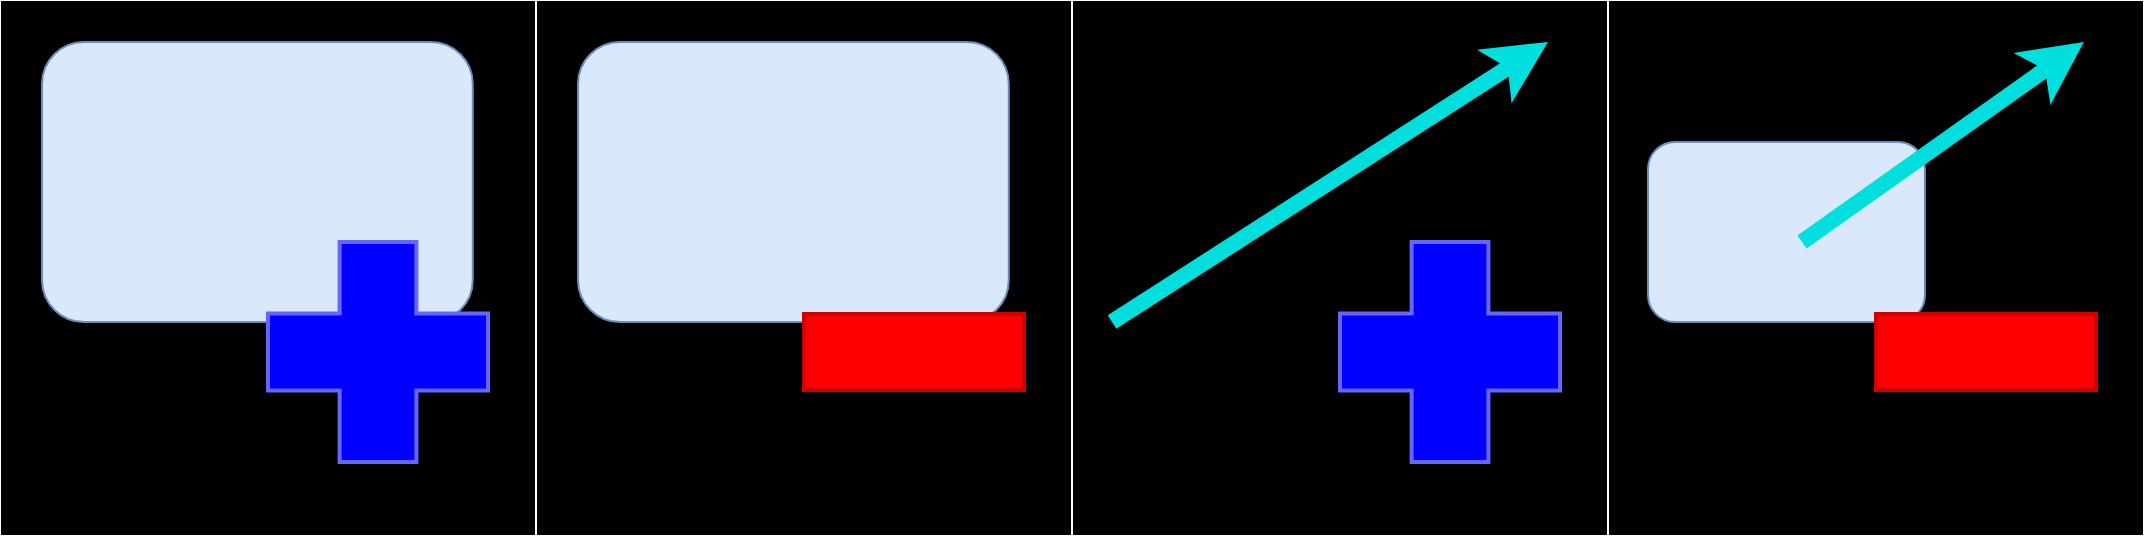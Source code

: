 <mxfile version="14.5.1" type="device"><diagram id="B5pu_feetZIWPfiOk2b8" name="Page-1"><mxGraphModel dx="1422" dy="822" grid="1" gridSize="10" guides="1" tooltips="1" connect="1" arrows="1" fold="1" page="1" pageScale="1" pageWidth="266" pageHeight="266" math="0" shadow="0"><root><mxCell id="0"/><mxCell id="1" parent="0"/><mxCell id="4Btdd_oFyIbo-OUEyJ7f-6" value="" style="group" vertex="1" connectable="0" parent="1"><mxGeometry width="266" height="266" as="geometry"/></mxCell><mxCell id="4Btdd_oFyIbo-OUEyJ7f-2" value="" style="rounded=0;whiteSpace=wrap;html=1;fillColor=#000000;" vertex="1" parent="4Btdd_oFyIbo-OUEyJ7f-6"><mxGeometry width="266" height="266" as="geometry"/></mxCell><mxCell id="4Btdd_oFyIbo-OUEyJ7f-1" value="" style="rounded=1;whiteSpace=wrap;html=1;fillColor=#dae8fc;strokeColor=#6c8ebf;" vertex="1" parent="4Btdd_oFyIbo-OUEyJ7f-6"><mxGeometry x="20" y="20" width="215.38" height="140" as="geometry"/></mxCell><mxCell id="4Btdd_oFyIbo-OUEyJ7f-5" value="" style="shape=cross;whiteSpace=wrap;html=1;strokeWidth=2;fillColor=#0000FF;size=0.349;strokeColor=#6666FF;" vertex="1" parent="4Btdd_oFyIbo-OUEyJ7f-6"><mxGeometry x="133" y="120" width="110" height="110" as="geometry"/></mxCell><mxCell id="4Btdd_oFyIbo-OUEyJ7f-7" value="" style="group;connectable=0;" vertex="1" connectable="0" parent="1"><mxGeometry x="268" width="266" height="266" as="geometry"/></mxCell><mxCell id="4Btdd_oFyIbo-OUEyJ7f-8" value="" style="rounded=0;whiteSpace=wrap;html=1;fillColor=#000000;" vertex="1" parent="4Btdd_oFyIbo-OUEyJ7f-7"><mxGeometry width="266" height="266" as="geometry"/></mxCell><mxCell id="4Btdd_oFyIbo-OUEyJ7f-9" value="" style="rounded=1;whiteSpace=wrap;html=1;fillColor=#dae8fc;strokeColor=#6c8ebf;" vertex="1" parent="4Btdd_oFyIbo-OUEyJ7f-7"><mxGeometry x="20" y="20" width="215.38" height="140" as="geometry"/></mxCell><mxCell id="4Btdd_oFyIbo-OUEyJ7f-11" value="" style="rounded=0;whiteSpace=wrap;html=1;strokeWidth=2;fillColor=#FF0000;strokeColor=#CC0000;" vertex="1" parent="4Btdd_oFyIbo-OUEyJ7f-7"><mxGeometry x="133" y="156" width="110" height="38" as="geometry"/></mxCell><mxCell id="4Btdd_oFyIbo-OUEyJ7f-12" value="" style="group;allowArrows=0;connectable=0;" vertex="1" connectable="0" parent="1"><mxGeometry x="536" width="266" height="266" as="geometry"/></mxCell><mxCell id="4Btdd_oFyIbo-OUEyJ7f-13" value="" style="rounded=0;whiteSpace=wrap;html=1;fillColor=#000000;" vertex="1" parent="4Btdd_oFyIbo-OUEyJ7f-12"><mxGeometry width="266" height="266" as="geometry"/></mxCell><mxCell id="4Btdd_oFyIbo-OUEyJ7f-16" value="" style="endArrow=none;html=1;strokeWidth=8;startArrow=classic;startFill=1;strokeColor=#00DEDE;" edge="1" parent="4Btdd_oFyIbo-OUEyJ7f-12"><mxGeometry width="50" height="50" relative="1" as="geometry"><mxPoint x="237" y="20" as="sourcePoint"/><mxPoint x="19" y="160" as="targetPoint"/></mxGeometry></mxCell><mxCell id="4Btdd_oFyIbo-OUEyJ7f-19" value="" style="shape=cross;whiteSpace=wrap;html=1;strokeWidth=2;fillColor=#0000FF;size=0.349;strokeColor=#6666FF;" vertex="1" parent="4Btdd_oFyIbo-OUEyJ7f-12"><mxGeometry x="133" y="120" width="110" height="110" as="geometry"/></mxCell><mxCell id="4Btdd_oFyIbo-OUEyJ7f-21" value="" style="group;allowArrows=0;connectable=0;" vertex="1" connectable="0" parent="1"><mxGeometry x="804" width="272" height="266" as="geometry"/></mxCell><mxCell id="4Btdd_oFyIbo-OUEyJ7f-22" value="" style="rounded=0;whiteSpace=wrap;html=1;fillColor=#000000;" vertex="1" parent="4Btdd_oFyIbo-OUEyJ7f-21"><mxGeometry width="266" height="266" as="geometry"/></mxCell><mxCell id="4Btdd_oFyIbo-OUEyJ7f-39" value="" style="rounded=1;whiteSpace=wrap;html=1;fillColor=#dae8fc;strokeColor=#6c8ebf;" vertex="1" parent="4Btdd_oFyIbo-OUEyJ7f-21"><mxGeometry x="19" y="70" width="138.46" height="90" as="geometry"/></mxCell><mxCell id="4Btdd_oFyIbo-OUEyJ7f-23" value="" style="endArrow=none;html=1;strokeWidth=8;startArrow=classic;startFill=1;strokeColor=#00DEDE;" edge="1" parent="4Btdd_oFyIbo-OUEyJ7f-21"><mxGeometry width="50" height="50" relative="1" as="geometry"><mxPoint x="237" y="20" as="sourcePoint"/><mxPoint x="96" y="120" as="targetPoint"/></mxGeometry></mxCell><mxCell id="4Btdd_oFyIbo-OUEyJ7f-29" value="" style="rounded=0;whiteSpace=wrap;html=1;strokeWidth=2;fillColor=#FF0000;strokeColor=#CC0000;" vertex="1" parent="4Btdd_oFyIbo-OUEyJ7f-21"><mxGeometry x="133" y="156" width="110" height="38" as="geometry"/></mxCell></root></mxGraphModel></diagram></mxfile>